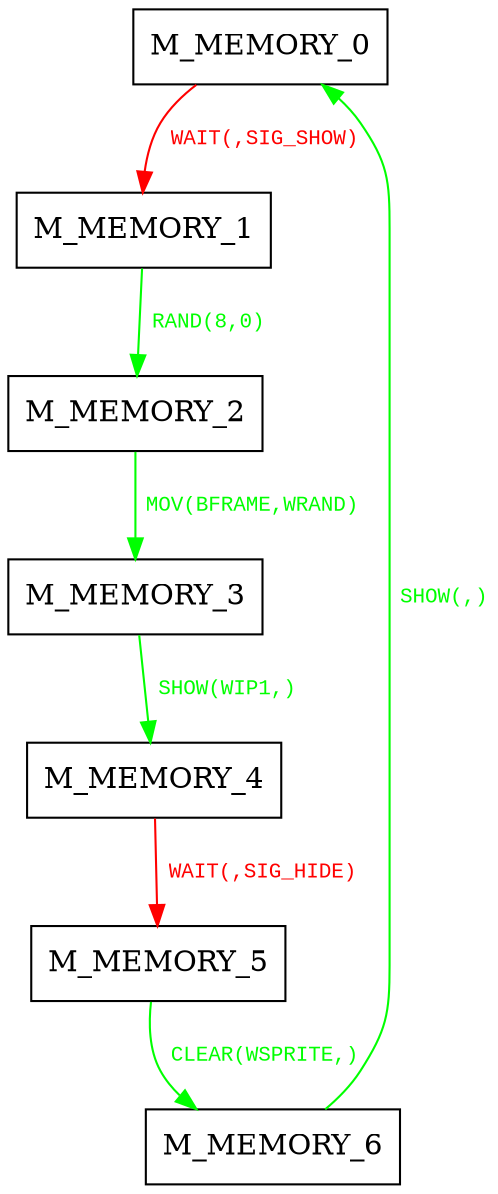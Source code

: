 digraph {
 node [shape=record];
"M_MEMORY_0" -> "M_MEMORY_1"[color=red, fontcolor=red, label=< <font face="Courier New" point-size="10">
WAIT(,SIG_SHOW)<br/>
</font>>];
"M_MEMORY_1" -> "M_MEMORY_2"[color=green, fontcolor=green, label=< <font face="Courier New" point-size="10">
RAND(8,0)<br/>
</font>>];
"M_MEMORY_2" -> "M_MEMORY_3"[color=green, fontcolor=green, label=< <font face="Courier New" point-size="10">
MOV(BFRAME,WRAND)<br/>
</font>>];
"M_MEMORY_3" -> "M_MEMORY_4"[color=green, fontcolor=green, label=< <font face="Courier New" point-size="10">
SHOW(WIP1,)<br/>
</font>>];
"M_MEMORY_4" -> "M_MEMORY_5"[color=red, fontcolor=red, label=< <font face="Courier New" point-size="10">
WAIT(,SIG_HIDE)<br/>
</font>>];
"M_MEMORY_5" -> "M_MEMORY_6"[color=green, fontcolor=green, label=< <font face="Courier New" point-size="10">
CLEAR(WSPRITE,)<br/>
</font>>];
"M_MEMORY_6" -> "M_MEMORY_0"[color=green, fontcolor=green, label=< <font face="Courier New" point-size="10">
SHOW(,)<br/>
</font>>];
}
